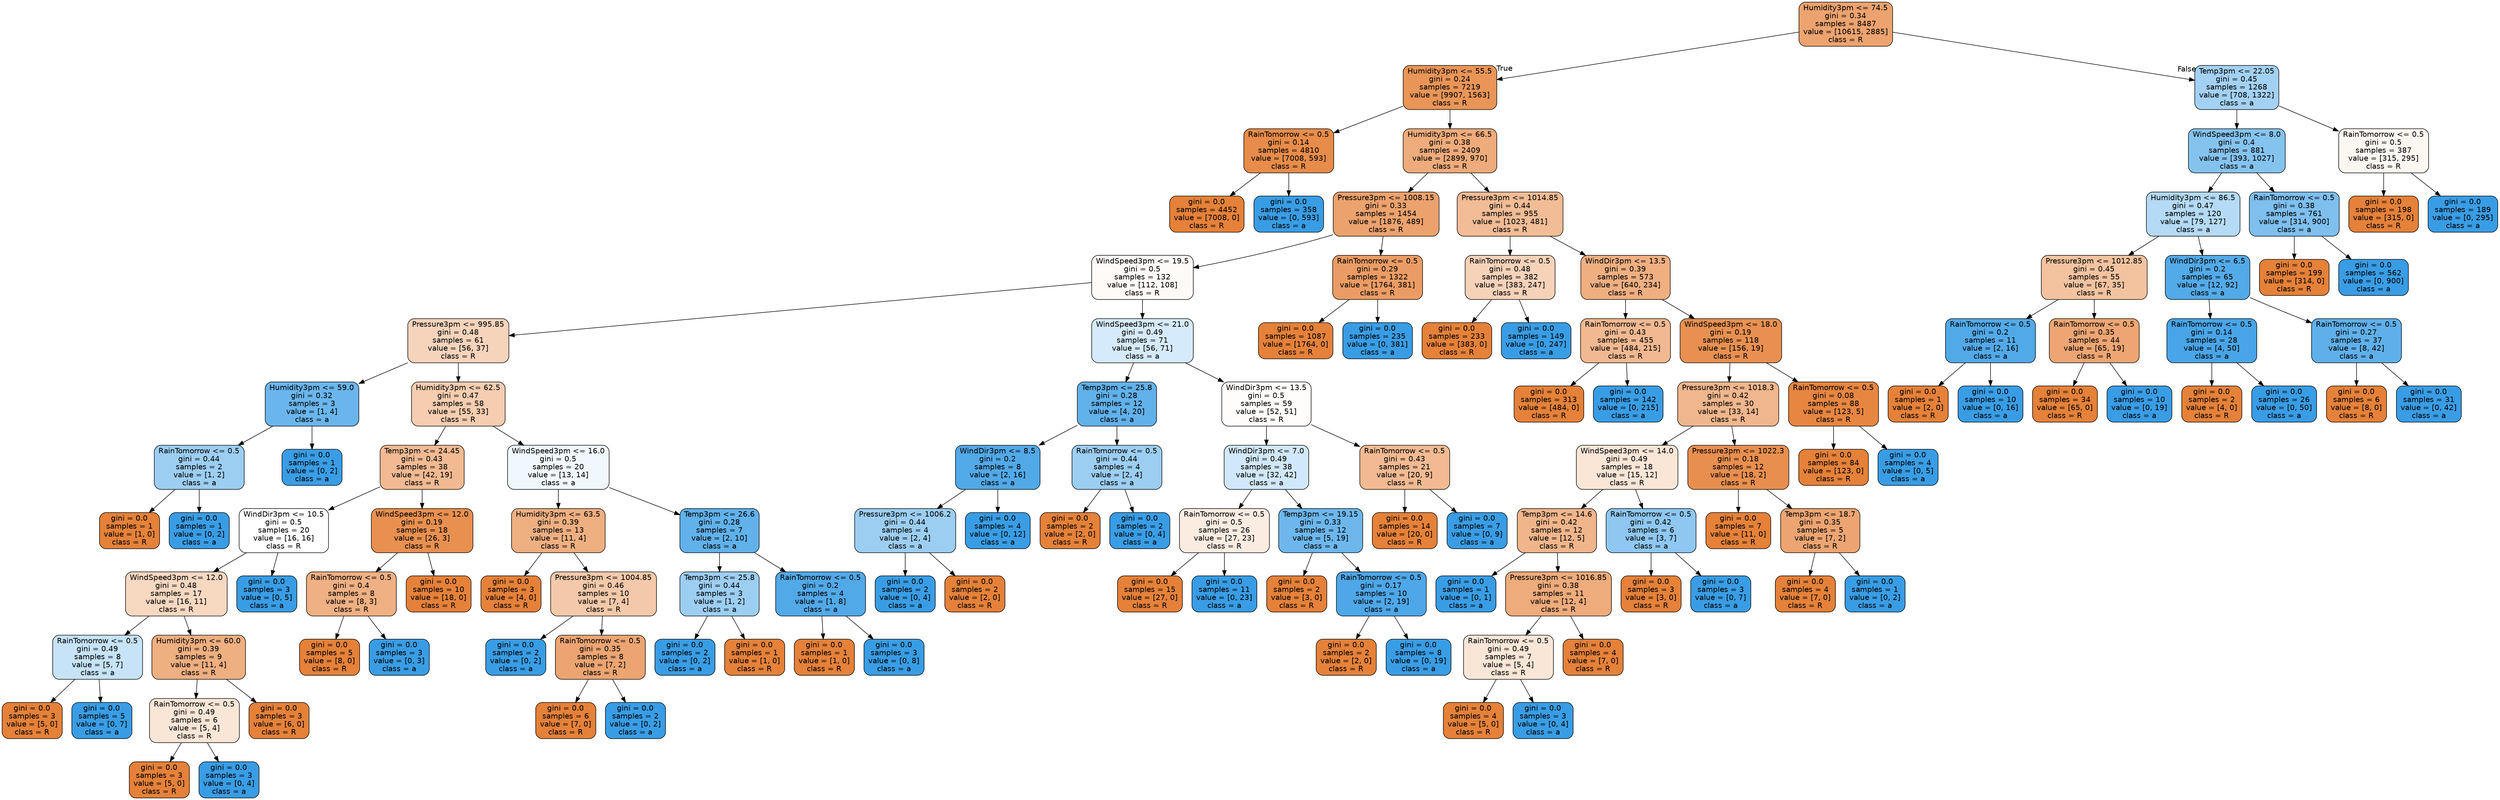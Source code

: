 digraph Tree {
node [shape=box, style="filled, rounded", color="black", fontname="helvetica"] ;
edge [fontname="helvetica"] ;
0 [label="Humidity3pm <= 74.5\ngini = 0.34\nsamples = 8487\nvalue = [10615, 2885]\nclass = R", fillcolor="#eca36f"] ;
1 [label="Humidity3pm <= 55.5\ngini = 0.24\nsamples = 7219\nvalue = [9907, 1563]\nclass = R", fillcolor="#e99558"] ;
0 -> 1 [labeldistance=2.5, labelangle=45, headlabel="True"] ;
2 [label="RainTomorrow <= 0.5\ngini = 0.14\nsamples = 4810\nvalue = [7008, 593]\nclass = R", fillcolor="#e78c4a"] ;
1 -> 2 ;
3 [label="gini = 0.0\nsamples = 4452\nvalue = [7008, 0]\nclass = R", fillcolor="#e58139"] ;
2 -> 3 ;
4 [label="gini = 0.0\nsamples = 358\nvalue = [0, 593]\nclass = a", fillcolor="#399de5"] ;
2 -> 4 ;
5 [label="Humidity3pm <= 66.5\ngini = 0.38\nsamples = 2409\nvalue = [2899, 970]\nclass = R", fillcolor="#eeab7b"] ;
1 -> 5 ;
6 [label="Pressure3pm <= 1008.15\ngini = 0.33\nsamples = 1454\nvalue = [1876, 489]\nclass = R", fillcolor="#eca26d"] ;
5 -> 6 ;
7 [label="WindSpeed3pm <= 19.5\ngini = 0.5\nsamples = 132\nvalue = [112, 108]\nclass = R", fillcolor="#fefaf8"] ;
6 -> 7 ;
8 [label="Pressure3pm <= 995.85\ngini = 0.48\nsamples = 61\nvalue = [56, 37]\nclass = R", fillcolor="#f6d4bc"] ;
7 -> 8 ;
9 [label="Humidity3pm <= 59.0\ngini = 0.32\nsamples = 3\nvalue = [1, 4]\nclass = a", fillcolor="#6ab6ec"] ;
8 -> 9 ;
10 [label="RainTomorrow <= 0.5\ngini = 0.44\nsamples = 2\nvalue = [1, 2]\nclass = a", fillcolor="#9ccef2"] ;
9 -> 10 ;
11 [label="gini = 0.0\nsamples = 1\nvalue = [1, 0]\nclass = R", fillcolor="#e58139"] ;
10 -> 11 ;
12 [label="gini = 0.0\nsamples = 1\nvalue = [0, 2]\nclass = a", fillcolor="#399de5"] ;
10 -> 12 ;
13 [label="gini = 0.0\nsamples = 1\nvalue = [0, 2]\nclass = a", fillcolor="#399de5"] ;
9 -> 13 ;
14 [label="Humidity3pm <= 62.5\ngini = 0.47\nsamples = 58\nvalue = [55, 33]\nclass = R", fillcolor="#f5cdb0"] ;
8 -> 14 ;
15 [label="Temp3pm <= 24.45\ngini = 0.43\nsamples = 38\nvalue = [42, 19]\nclass = R", fillcolor="#f1ba93"] ;
14 -> 15 ;
16 [label="WindDir3pm <= 10.5\ngini = 0.5\nsamples = 20\nvalue = [16, 16]\nclass = R", fillcolor="#ffffff"] ;
15 -> 16 ;
17 [label="WindSpeed3pm <= 12.0\ngini = 0.48\nsamples = 17\nvalue = [16, 11]\nclass = R", fillcolor="#f7d8c1"] ;
16 -> 17 ;
18 [label="RainTomorrow <= 0.5\ngini = 0.49\nsamples = 8\nvalue = [5, 7]\nclass = a", fillcolor="#c6e3f8"] ;
17 -> 18 ;
19 [label="gini = 0.0\nsamples = 3\nvalue = [5, 0]\nclass = R", fillcolor="#e58139"] ;
18 -> 19 ;
20 [label="gini = 0.0\nsamples = 5\nvalue = [0, 7]\nclass = a", fillcolor="#399de5"] ;
18 -> 20 ;
21 [label="Humidity3pm <= 60.0\ngini = 0.39\nsamples = 9\nvalue = [11, 4]\nclass = R", fillcolor="#eeaf81"] ;
17 -> 21 ;
22 [label="RainTomorrow <= 0.5\ngini = 0.49\nsamples = 6\nvalue = [5, 4]\nclass = R", fillcolor="#fae6d7"] ;
21 -> 22 ;
23 [label="gini = 0.0\nsamples = 3\nvalue = [5, 0]\nclass = R", fillcolor="#e58139"] ;
22 -> 23 ;
24 [label="gini = 0.0\nsamples = 3\nvalue = [0, 4]\nclass = a", fillcolor="#399de5"] ;
22 -> 24 ;
25 [label="gini = 0.0\nsamples = 3\nvalue = [6, 0]\nclass = R", fillcolor="#e58139"] ;
21 -> 25 ;
26 [label="gini = 0.0\nsamples = 3\nvalue = [0, 5]\nclass = a", fillcolor="#399de5"] ;
16 -> 26 ;
27 [label="WindSpeed3pm <= 12.0\ngini = 0.19\nsamples = 18\nvalue = [26, 3]\nclass = R", fillcolor="#e89050"] ;
15 -> 27 ;
28 [label="RainTomorrow <= 0.5\ngini = 0.4\nsamples = 8\nvalue = [8, 3]\nclass = R", fillcolor="#efb083"] ;
27 -> 28 ;
29 [label="gini = 0.0\nsamples = 5\nvalue = [8, 0]\nclass = R", fillcolor="#e58139"] ;
28 -> 29 ;
30 [label="gini = 0.0\nsamples = 3\nvalue = [0, 3]\nclass = a", fillcolor="#399de5"] ;
28 -> 30 ;
31 [label="gini = 0.0\nsamples = 10\nvalue = [18, 0]\nclass = R", fillcolor="#e58139"] ;
27 -> 31 ;
32 [label="WindSpeed3pm <= 16.0\ngini = 0.5\nsamples = 20\nvalue = [13, 14]\nclass = a", fillcolor="#f1f8fd"] ;
14 -> 32 ;
33 [label="Humidity3pm <= 63.5\ngini = 0.39\nsamples = 13\nvalue = [11, 4]\nclass = R", fillcolor="#eeaf81"] ;
32 -> 33 ;
34 [label="gini = 0.0\nsamples = 3\nvalue = [4, 0]\nclass = R", fillcolor="#e58139"] ;
33 -> 34 ;
35 [label="Pressure3pm <= 1004.85\ngini = 0.46\nsamples = 10\nvalue = [7, 4]\nclass = R", fillcolor="#f4c9aa"] ;
33 -> 35 ;
36 [label="gini = 0.0\nsamples = 2\nvalue = [0, 2]\nclass = a", fillcolor="#399de5"] ;
35 -> 36 ;
37 [label="RainTomorrow <= 0.5\ngini = 0.35\nsamples = 8\nvalue = [7, 2]\nclass = R", fillcolor="#eca572"] ;
35 -> 37 ;
38 [label="gini = 0.0\nsamples = 6\nvalue = [7, 0]\nclass = R", fillcolor="#e58139"] ;
37 -> 38 ;
39 [label="gini = 0.0\nsamples = 2\nvalue = [0, 2]\nclass = a", fillcolor="#399de5"] ;
37 -> 39 ;
40 [label="Temp3pm <= 26.6\ngini = 0.28\nsamples = 7\nvalue = [2, 10]\nclass = a", fillcolor="#61b1ea"] ;
32 -> 40 ;
41 [label="Temp3pm <= 25.8\ngini = 0.44\nsamples = 3\nvalue = [1, 2]\nclass = a", fillcolor="#9ccef2"] ;
40 -> 41 ;
42 [label="gini = 0.0\nsamples = 2\nvalue = [0, 2]\nclass = a", fillcolor="#399de5"] ;
41 -> 42 ;
43 [label="gini = 0.0\nsamples = 1\nvalue = [1, 0]\nclass = R", fillcolor="#e58139"] ;
41 -> 43 ;
44 [label="RainTomorrow <= 0.5\ngini = 0.2\nsamples = 4\nvalue = [1, 8]\nclass = a", fillcolor="#52a9e8"] ;
40 -> 44 ;
45 [label="gini = 0.0\nsamples = 1\nvalue = [1, 0]\nclass = R", fillcolor="#e58139"] ;
44 -> 45 ;
46 [label="gini = 0.0\nsamples = 3\nvalue = [0, 8]\nclass = a", fillcolor="#399de5"] ;
44 -> 46 ;
47 [label="WindSpeed3pm <= 21.0\ngini = 0.49\nsamples = 71\nvalue = [56, 71]\nclass = a", fillcolor="#d5eafa"] ;
7 -> 47 ;
48 [label="Temp3pm <= 25.8\ngini = 0.28\nsamples = 12\nvalue = [4, 20]\nclass = a", fillcolor="#61b1ea"] ;
47 -> 48 ;
49 [label="WindDir3pm <= 8.5\ngini = 0.2\nsamples = 8\nvalue = [2, 16]\nclass = a", fillcolor="#52a9e8"] ;
48 -> 49 ;
50 [label="Pressure3pm <= 1006.2\ngini = 0.44\nsamples = 4\nvalue = [2, 4]\nclass = a", fillcolor="#9ccef2"] ;
49 -> 50 ;
51 [label="gini = 0.0\nsamples = 2\nvalue = [0, 4]\nclass = a", fillcolor="#399de5"] ;
50 -> 51 ;
52 [label="gini = 0.0\nsamples = 2\nvalue = [2, 0]\nclass = R", fillcolor="#e58139"] ;
50 -> 52 ;
53 [label="gini = 0.0\nsamples = 4\nvalue = [0, 12]\nclass = a", fillcolor="#399de5"] ;
49 -> 53 ;
54 [label="RainTomorrow <= 0.5\ngini = 0.44\nsamples = 4\nvalue = [2, 4]\nclass = a", fillcolor="#9ccef2"] ;
48 -> 54 ;
55 [label="gini = 0.0\nsamples = 2\nvalue = [2, 0]\nclass = R", fillcolor="#e58139"] ;
54 -> 55 ;
56 [label="gini = 0.0\nsamples = 2\nvalue = [0, 4]\nclass = a", fillcolor="#399de5"] ;
54 -> 56 ;
57 [label="WindDir3pm <= 13.5\ngini = 0.5\nsamples = 59\nvalue = [52, 51]\nclass = R", fillcolor="#fefdfb"] ;
47 -> 57 ;
58 [label="WindDir3pm <= 7.0\ngini = 0.49\nsamples = 38\nvalue = [32, 42]\nclass = a", fillcolor="#d0e8f9"] ;
57 -> 58 ;
59 [label="RainTomorrow <= 0.5\ngini = 0.5\nsamples = 26\nvalue = [27, 23]\nclass = R", fillcolor="#fbece2"] ;
58 -> 59 ;
60 [label="gini = 0.0\nsamples = 15\nvalue = [27, 0]\nclass = R", fillcolor="#e58139"] ;
59 -> 60 ;
61 [label="gini = 0.0\nsamples = 11\nvalue = [0, 23]\nclass = a", fillcolor="#399de5"] ;
59 -> 61 ;
62 [label="Temp3pm <= 19.15\ngini = 0.33\nsamples = 12\nvalue = [5, 19]\nclass = a", fillcolor="#6db7ec"] ;
58 -> 62 ;
63 [label="gini = 0.0\nsamples = 2\nvalue = [3, 0]\nclass = R", fillcolor="#e58139"] ;
62 -> 63 ;
64 [label="RainTomorrow <= 0.5\ngini = 0.17\nsamples = 10\nvalue = [2, 19]\nclass = a", fillcolor="#4ea7e8"] ;
62 -> 64 ;
65 [label="gini = 0.0\nsamples = 2\nvalue = [2, 0]\nclass = R", fillcolor="#e58139"] ;
64 -> 65 ;
66 [label="gini = 0.0\nsamples = 8\nvalue = [0, 19]\nclass = a", fillcolor="#399de5"] ;
64 -> 66 ;
67 [label="RainTomorrow <= 0.5\ngini = 0.43\nsamples = 21\nvalue = [20, 9]\nclass = R", fillcolor="#f1ba92"] ;
57 -> 67 ;
68 [label="gini = 0.0\nsamples = 14\nvalue = [20, 0]\nclass = R", fillcolor="#e58139"] ;
67 -> 68 ;
69 [label="gini = 0.0\nsamples = 7\nvalue = [0, 9]\nclass = a", fillcolor="#399de5"] ;
67 -> 69 ;
70 [label="RainTomorrow <= 0.5\ngini = 0.29\nsamples = 1322\nvalue = [1764, 381]\nclass = R", fillcolor="#eb9c64"] ;
6 -> 70 ;
71 [label="gini = 0.0\nsamples = 1087\nvalue = [1764, 0]\nclass = R", fillcolor="#e58139"] ;
70 -> 71 ;
72 [label="gini = 0.0\nsamples = 235\nvalue = [0, 381]\nclass = a", fillcolor="#399de5"] ;
70 -> 72 ;
73 [label="Pressure3pm <= 1014.85\ngini = 0.44\nsamples = 955\nvalue = [1023, 481]\nclass = R", fillcolor="#f1bc96"] ;
5 -> 73 ;
74 [label="RainTomorrow <= 0.5\ngini = 0.48\nsamples = 382\nvalue = [383, 247]\nclass = R", fillcolor="#f6d2b9"] ;
73 -> 74 ;
75 [label="gini = 0.0\nsamples = 233\nvalue = [383, 0]\nclass = R", fillcolor="#e58139"] ;
74 -> 75 ;
76 [label="gini = 0.0\nsamples = 149\nvalue = [0, 247]\nclass = a", fillcolor="#399de5"] ;
74 -> 76 ;
77 [label="WindDir3pm <= 13.5\ngini = 0.39\nsamples = 573\nvalue = [640, 234]\nclass = R", fillcolor="#efaf81"] ;
73 -> 77 ;
78 [label="RainTomorrow <= 0.5\ngini = 0.43\nsamples = 455\nvalue = [484, 215]\nclass = R", fillcolor="#f1b991"] ;
77 -> 78 ;
79 [label="gini = 0.0\nsamples = 313\nvalue = [484, 0]\nclass = R", fillcolor="#e58139"] ;
78 -> 79 ;
80 [label="gini = 0.0\nsamples = 142\nvalue = [0, 215]\nclass = a", fillcolor="#399de5"] ;
78 -> 80 ;
81 [label="WindSpeed3pm <= 18.0\ngini = 0.19\nsamples = 118\nvalue = [156, 19]\nclass = R", fillcolor="#e89051"] ;
77 -> 81 ;
82 [label="Pressure3pm <= 1018.3\ngini = 0.42\nsamples = 30\nvalue = [33, 14]\nclass = R", fillcolor="#f0b68d"] ;
81 -> 82 ;
83 [label="WindSpeed3pm <= 14.0\ngini = 0.49\nsamples = 18\nvalue = [15, 12]\nclass = R", fillcolor="#fae6d7"] ;
82 -> 83 ;
84 [label="Temp3pm <= 14.6\ngini = 0.42\nsamples = 12\nvalue = [12, 5]\nclass = R", fillcolor="#f0b58b"] ;
83 -> 84 ;
85 [label="gini = 0.0\nsamples = 1\nvalue = [0, 1]\nclass = a", fillcolor="#399de5"] ;
84 -> 85 ;
86 [label="Pressure3pm <= 1016.85\ngini = 0.38\nsamples = 11\nvalue = [12, 4]\nclass = R", fillcolor="#eeab7b"] ;
84 -> 86 ;
87 [label="RainTomorrow <= 0.5\ngini = 0.49\nsamples = 7\nvalue = [5, 4]\nclass = R", fillcolor="#fae6d7"] ;
86 -> 87 ;
88 [label="gini = 0.0\nsamples = 4\nvalue = [5, 0]\nclass = R", fillcolor="#e58139"] ;
87 -> 88 ;
89 [label="gini = 0.0\nsamples = 3\nvalue = [0, 4]\nclass = a", fillcolor="#399de5"] ;
87 -> 89 ;
90 [label="gini = 0.0\nsamples = 4\nvalue = [7, 0]\nclass = R", fillcolor="#e58139"] ;
86 -> 90 ;
91 [label="RainTomorrow <= 0.5\ngini = 0.42\nsamples = 6\nvalue = [3, 7]\nclass = a", fillcolor="#8ec7f0"] ;
83 -> 91 ;
92 [label="gini = 0.0\nsamples = 3\nvalue = [3, 0]\nclass = R", fillcolor="#e58139"] ;
91 -> 92 ;
93 [label="gini = 0.0\nsamples = 3\nvalue = [0, 7]\nclass = a", fillcolor="#399de5"] ;
91 -> 93 ;
94 [label="Pressure3pm <= 1022.3\ngini = 0.18\nsamples = 12\nvalue = [18, 2]\nclass = R", fillcolor="#e88f4f"] ;
82 -> 94 ;
95 [label="gini = 0.0\nsamples = 7\nvalue = [11, 0]\nclass = R", fillcolor="#e58139"] ;
94 -> 95 ;
96 [label="Temp3pm <= 18.7\ngini = 0.35\nsamples = 5\nvalue = [7, 2]\nclass = R", fillcolor="#eca572"] ;
94 -> 96 ;
97 [label="gini = 0.0\nsamples = 4\nvalue = [7, 0]\nclass = R", fillcolor="#e58139"] ;
96 -> 97 ;
98 [label="gini = 0.0\nsamples = 1\nvalue = [0, 2]\nclass = a", fillcolor="#399de5"] ;
96 -> 98 ;
99 [label="RainTomorrow <= 0.5\ngini = 0.08\nsamples = 88\nvalue = [123, 5]\nclass = R", fillcolor="#e68641"] ;
81 -> 99 ;
100 [label="gini = 0.0\nsamples = 84\nvalue = [123, 0]\nclass = R", fillcolor="#e58139"] ;
99 -> 100 ;
101 [label="gini = 0.0\nsamples = 4\nvalue = [0, 5]\nclass = a", fillcolor="#399de5"] ;
99 -> 101 ;
102 [label="Temp3pm <= 22.05\ngini = 0.45\nsamples = 1268\nvalue = [708, 1322]\nclass = a", fillcolor="#a3d1f3"] ;
0 -> 102 [labeldistance=2.5, labelangle=-45, headlabel="False"] ;
103 [label="WindSpeed3pm <= 8.0\ngini = 0.4\nsamples = 881\nvalue = [393, 1027]\nclass = a", fillcolor="#85c3ef"] ;
102 -> 103 ;
104 [label="Humidity3pm <= 86.5\ngini = 0.47\nsamples = 120\nvalue = [79, 127]\nclass = a", fillcolor="#b4daf5"] ;
103 -> 104 ;
105 [label="Pressure3pm <= 1012.85\ngini = 0.45\nsamples = 55\nvalue = [67, 35]\nclass = R", fillcolor="#f3c3a0"] ;
104 -> 105 ;
106 [label="RainTomorrow <= 0.5\ngini = 0.2\nsamples = 11\nvalue = [2, 16]\nclass = a", fillcolor="#52a9e8"] ;
105 -> 106 ;
107 [label="gini = 0.0\nsamples = 1\nvalue = [2, 0]\nclass = R", fillcolor="#e58139"] ;
106 -> 107 ;
108 [label="gini = 0.0\nsamples = 10\nvalue = [0, 16]\nclass = a", fillcolor="#399de5"] ;
106 -> 108 ;
109 [label="RainTomorrow <= 0.5\ngini = 0.35\nsamples = 44\nvalue = [65, 19]\nclass = R", fillcolor="#eda673"] ;
105 -> 109 ;
110 [label="gini = 0.0\nsamples = 34\nvalue = [65, 0]\nclass = R", fillcolor="#e58139"] ;
109 -> 110 ;
111 [label="gini = 0.0\nsamples = 10\nvalue = [0, 19]\nclass = a", fillcolor="#399de5"] ;
109 -> 111 ;
112 [label="WindDir3pm <= 6.5\ngini = 0.2\nsamples = 65\nvalue = [12, 92]\nclass = a", fillcolor="#53aae8"] ;
104 -> 112 ;
113 [label="RainTomorrow <= 0.5\ngini = 0.14\nsamples = 28\nvalue = [4, 50]\nclass = a", fillcolor="#49a5e7"] ;
112 -> 113 ;
114 [label="gini = 0.0\nsamples = 2\nvalue = [4, 0]\nclass = R", fillcolor="#e58139"] ;
113 -> 114 ;
115 [label="gini = 0.0\nsamples = 26\nvalue = [0, 50]\nclass = a", fillcolor="#399de5"] ;
113 -> 115 ;
116 [label="RainTomorrow <= 0.5\ngini = 0.27\nsamples = 37\nvalue = [8, 42]\nclass = a", fillcolor="#5fb0ea"] ;
112 -> 116 ;
117 [label="gini = 0.0\nsamples = 6\nvalue = [8, 0]\nclass = R", fillcolor="#e58139"] ;
116 -> 117 ;
118 [label="gini = 0.0\nsamples = 31\nvalue = [0, 42]\nclass = a", fillcolor="#399de5"] ;
116 -> 118 ;
119 [label="RainTomorrow <= 0.5\ngini = 0.38\nsamples = 761\nvalue = [314, 900]\nclass = a", fillcolor="#7ebfee"] ;
103 -> 119 ;
120 [label="gini = 0.0\nsamples = 199\nvalue = [314, 0]\nclass = R", fillcolor="#e58139"] ;
119 -> 120 ;
121 [label="gini = 0.0\nsamples = 562\nvalue = [0, 900]\nclass = a", fillcolor="#399de5"] ;
119 -> 121 ;
122 [label="RainTomorrow <= 0.5\ngini = 0.5\nsamples = 387\nvalue = [315, 295]\nclass = R", fillcolor="#fdf7f2"] ;
102 -> 122 ;
123 [label="gini = 0.0\nsamples = 198\nvalue = [315, 0]\nclass = R", fillcolor="#e58139"] ;
122 -> 123 ;
124 [label="gini = 0.0\nsamples = 189\nvalue = [0, 295]\nclass = a", fillcolor="#399de5"] ;
122 -> 124 ;
}